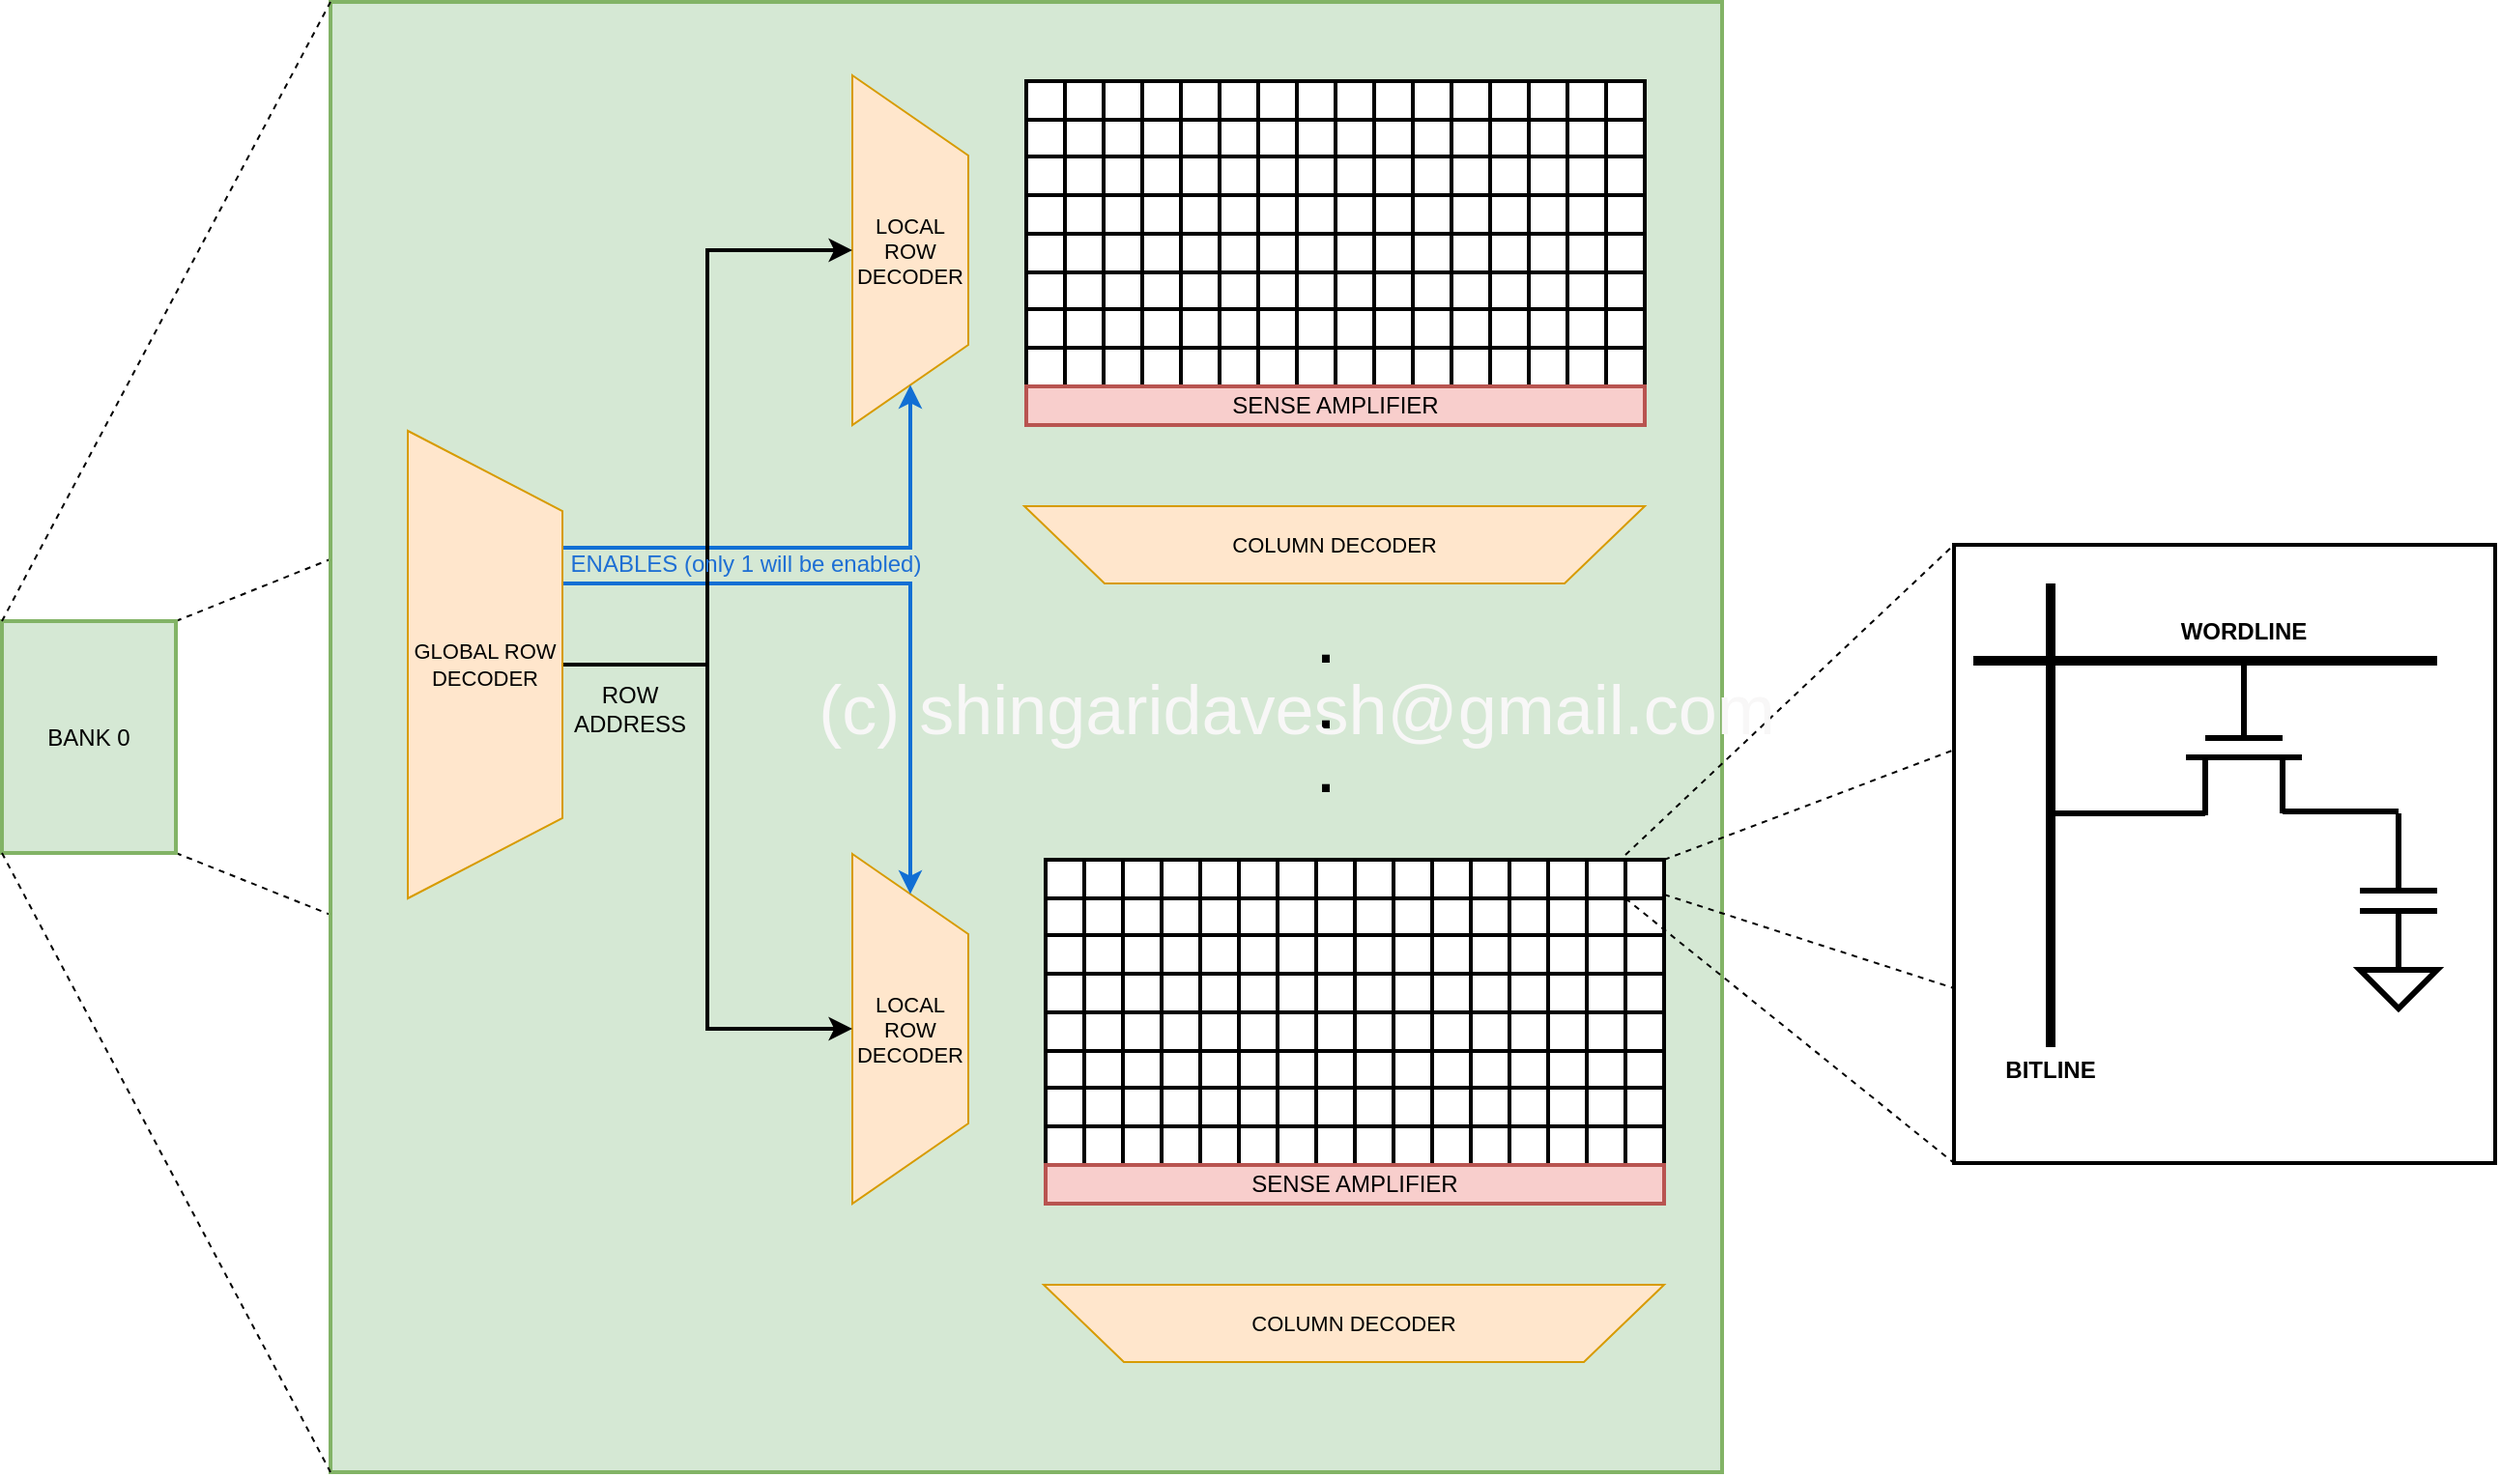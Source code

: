 <mxfile version="24.7.7">
  <diagram name="Page-1" id="RSgsWA-u5n34Z5c_8NsW">
    <mxGraphModel dx="2561" dy="1276" grid="1" gridSize="10" guides="1" tooltips="1" connect="1" arrows="1" fold="1" page="1" pageScale="1" pageWidth="850" pageHeight="1100" math="0" shadow="0">
      <root>
        <mxCell id="0" />
        <mxCell id="1" parent="0" />
        <mxCell id="gft17bMY0GECLjVTUZjr-347" value="" style="endArrow=none;dashed=1;html=1;rounded=0;exitX=1;exitY=0;exitDx=0;exitDy=0;entryX=1;entryY=0;entryDx=0;entryDy=0;" edge="1" parent="1" source="gft17bMY0GECLjVTUZjr-1" target="gft17bMY0GECLjVTUZjr-344">
          <mxGeometry width="50" height="50" relative="1" as="geometry">
            <mxPoint x="-150" y="480" as="sourcePoint" />
            <mxPoint x="10" y="239" as="targetPoint" />
          </mxGeometry>
        </mxCell>
        <mxCell id="gft17bMY0GECLjVTUZjr-349" value="" style="endArrow=none;dashed=1;html=1;rounded=0;exitX=1;exitY=0;exitDx=0;exitDy=0;entryX=0.992;entryY=0.996;entryDx=0;entryDy=0;entryPerimeter=0;" edge="1" parent="1" target="gft17bMY0GECLjVTUZjr-344">
          <mxGeometry width="50" height="50" relative="1" as="geometry">
            <mxPoint x="-160" y="679.5" as="sourcePoint" />
            <mxPoint x="640" y="358.5" as="targetPoint" />
          </mxGeometry>
        </mxCell>
        <mxCell id="gft17bMY0GECLjVTUZjr-344" value="" style="rounded=0;whiteSpace=wrap;html=1;fillColor=#d5e8d4;strokeColor=#82b366;align=center;strokeWidth=2;" vertex="1" parent="1">
          <mxGeometry x="-80" y="239" width="720" height="761" as="geometry" />
        </mxCell>
        <mxCell id="gft17bMY0GECLjVTUZjr-1" value="" style="rounded=0;whiteSpace=wrap;html=1;fillColor=#d5e8d4;strokeColor=#82b366;align=center;strokeWidth=2;" vertex="1" parent="1">
          <mxGeometry x="-250" y="559.5" width="90" height="120" as="geometry" />
        </mxCell>
        <mxCell id="gft17bMY0GECLjVTUZjr-2" value="BANK 0" style="text;html=1;align=center;verticalAlign=middle;whiteSpace=wrap;rounded=0;" vertex="1" parent="1">
          <mxGeometry x="-250" y="609.5" width="90" height="20" as="geometry" />
        </mxCell>
        <mxCell id="gft17bMY0GECLjVTUZjr-4" value="" style="rounded=0;whiteSpace=wrap;html=1;strokeWidth=2;" vertex="1" parent="1">
          <mxGeometry x="280" y="280" width="20" height="20" as="geometry" />
        </mxCell>
        <mxCell id="gft17bMY0GECLjVTUZjr-5" value="" style="rounded=0;whiteSpace=wrap;html=1;strokeWidth=2;" vertex="1" parent="1">
          <mxGeometry x="300" y="280" width="20" height="20" as="geometry" />
        </mxCell>
        <mxCell id="gft17bMY0GECLjVTUZjr-6" value="" style="rounded=0;whiteSpace=wrap;html=1;strokeWidth=2;" vertex="1" parent="1">
          <mxGeometry x="340" y="280" width="20" height="20" as="geometry" />
        </mxCell>
        <mxCell id="gft17bMY0GECLjVTUZjr-7" value="" style="rounded=0;whiteSpace=wrap;html=1;strokeWidth=2;" vertex="1" parent="1">
          <mxGeometry x="320" y="280" width="20" height="20" as="geometry" />
        </mxCell>
        <mxCell id="gft17bMY0GECLjVTUZjr-12" value="" style="rounded=0;whiteSpace=wrap;html=1;strokeWidth=2;" vertex="1" parent="1">
          <mxGeometry x="420" y="280" width="20" height="20" as="geometry" />
        </mxCell>
        <mxCell id="gft17bMY0GECLjVTUZjr-13" value="" style="rounded=0;whiteSpace=wrap;html=1;strokeWidth=2;" vertex="1" parent="1">
          <mxGeometry x="400" y="280" width="20" height="20" as="geometry" />
        </mxCell>
        <mxCell id="gft17bMY0GECLjVTUZjr-14" value="" style="rounded=0;whiteSpace=wrap;html=1;strokeWidth=2;" vertex="1" parent="1">
          <mxGeometry x="360" y="280" width="20" height="20" as="geometry" />
        </mxCell>
        <mxCell id="gft17bMY0GECLjVTUZjr-15" value="" style="rounded=0;whiteSpace=wrap;html=1;strokeWidth=2;" vertex="1" parent="1">
          <mxGeometry x="380" y="280" width="20" height="20" as="geometry" />
        </mxCell>
        <mxCell id="gft17bMY0GECLjVTUZjr-16" value="" style="rounded=0;whiteSpace=wrap;html=1;strokeWidth=2;" vertex="1" parent="1">
          <mxGeometry x="440" y="280" width="20" height="20" as="geometry" />
        </mxCell>
        <mxCell id="gft17bMY0GECLjVTUZjr-17" value="" style="rounded=0;whiteSpace=wrap;html=1;strokeWidth=2;" vertex="1" parent="1">
          <mxGeometry x="460" y="280" width="20" height="20" as="geometry" />
        </mxCell>
        <mxCell id="gft17bMY0GECLjVTUZjr-18" value="" style="rounded=0;whiteSpace=wrap;html=1;strokeWidth=2;" vertex="1" parent="1">
          <mxGeometry x="500" y="280" width="20" height="20" as="geometry" />
        </mxCell>
        <mxCell id="gft17bMY0GECLjVTUZjr-19" value="" style="rounded=0;whiteSpace=wrap;html=1;strokeWidth=2;" vertex="1" parent="1">
          <mxGeometry x="480" y="280" width="20" height="20" as="geometry" />
        </mxCell>
        <mxCell id="gft17bMY0GECLjVTUZjr-20" value="" style="rounded=0;whiteSpace=wrap;html=1;strokeWidth=2;" vertex="1" parent="1">
          <mxGeometry x="580" y="280" width="20" height="20" as="geometry" />
        </mxCell>
        <mxCell id="gft17bMY0GECLjVTUZjr-21" value="" style="rounded=0;whiteSpace=wrap;html=1;strokeWidth=2;" vertex="1" parent="1">
          <mxGeometry x="560" y="280" width="20" height="20" as="geometry" />
        </mxCell>
        <mxCell id="gft17bMY0GECLjVTUZjr-22" value="" style="rounded=0;whiteSpace=wrap;html=1;strokeWidth=2;" vertex="1" parent="1">
          <mxGeometry x="520" y="280" width="20" height="20" as="geometry" />
        </mxCell>
        <mxCell id="gft17bMY0GECLjVTUZjr-23" value="" style="rounded=0;whiteSpace=wrap;html=1;strokeWidth=2;" vertex="1" parent="1">
          <mxGeometry x="540" y="280" width="20" height="20" as="geometry" />
        </mxCell>
        <mxCell id="gft17bMY0GECLjVTUZjr-24" value="" style="rounded=0;whiteSpace=wrap;html=1;strokeWidth=2;" vertex="1" parent="1">
          <mxGeometry x="280" y="300" width="20" height="20" as="geometry" />
        </mxCell>
        <mxCell id="gft17bMY0GECLjVTUZjr-25" value="" style="rounded=0;whiteSpace=wrap;html=1;strokeWidth=2;" vertex="1" parent="1">
          <mxGeometry x="300" y="300" width="20" height="20" as="geometry" />
        </mxCell>
        <mxCell id="gft17bMY0GECLjVTUZjr-26" value="" style="rounded=0;whiteSpace=wrap;html=1;strokeWidth=2;" vertex="1" parent="1">
          <mxGeometry x="340" y="300" width="20" height="20" as="geometry" />
        </mxCell>
        <mxCell id="gft17bMY0GECLjVTUZjr-27" value="" style="rounded=0;whiteSpace=wrap;html=1;strokeWidth=2;" vertex="1" parent="1">
          <mxGeometry x="320" y="300" width="20" height="20" as="geometry" />
        </mxCell>
        <mxCell id="gft17bMY0GECLjVTUZjr-28" value="" style="rounded=0;whiteSpace=wrap;html=1;strokeWidth=2;" vertex="1" parent="1">
          <mxGeometry x="420" y="300" width="20" height="20" as="geometry" />
        </mxCell>
        <mxCell id="gft17bMY0GECLjVTUZjr-29" value="" style="rounded=0;whiteSpace=wrap;html=1;strokeWidth=2;" vertex="1" parent="1">
          <mxGeometry x="400" y="300" width="20" height="20" as="geometry" />
        </mxCell>
        <mxCell id="gft17bMY0GECLjVTUZjr-30" value="" style="rounded=0;whiteSpace=wrap;html=1;strokeWidth=2;" vertex="1" parent="1">
          <mxGeometry x="360" y="300" width="20" height="20" as="geometry" />
        </mxCell>
        <mxCell id="gft17bMY0GECLjVTUZjr-31" value="" style="rounded=0;whiteSpace=wrap;html=1;strokeWidth=2;" vertex="1" parent="1">
          <mxGeometry x="380" y="300" width="20" height="20" as="geometry" />
        </mxCell>
        <mxCell id="gft17bMY0GECLjVTUZjr-32" value="" style="rounded=0;whiteSpace=wrap;html=1;strokeWidth=2;" vertex="1" parent="1">
          <mxGeometry x="440" y="300" width="20" height="20" as="geometry" />
        </mxCell>
        <mxCell id="gft17bMY0GECLjVTUZjr-33" value="" style="rounded=0;whiteSpace=wrap;html=1;strokeWidth=2;" vertex="1" parent="1">
          <mxGeometry x="460" y="300" width="20" height="20" as="geometry" />
        </mxCell>
        <mxCell id="gft17bMY0GECLjVTUZjr-34" value="" style="rounded=0;whiteSpace=wrap;html=1;strokeWidth=2;" vertex="1" parent="1">
          <mxGeometry x="500" y="300" width="20" height="20" as="geometry" />
        </mxCell>
        <mxCell id="gft17bMY0GECLjVTUZjr-35" value="" style="rounded=0;whiteSpace=wrap;html=1;strokeWidth=2;" vertex="1" parent="1">
          <mxGeometry x="480" y="300" width="20" height="20" as="geometry" />
        </mxCell>
        <mxCell id="gft17bMY0GECLjVTUZjr-36" value="" style="rounded=0;whiteSpace=wrap;html=1;strokeWidth=2;" vertex="1" parent="1">
          <mxGeometry x="580" y="300" width="20" height="20" as="geometry" />
        </mxCell>
        <mxCell id="gft17bMY0GECLjVTUZjr-37" value="" style="rounded=0;whiteSpace=wrap;html=1;strokeWidth=2;" vertex="1" parent="1">
          <mxGeometry x="560" y="300" width="20" height="20" as="geometry" />
        </mxCell>
        <mxCell id="gft17bMY0GECLjVTUZjr-38" value="" style="rounded=0;whiteSpace=wrap;html=1;strokeWidth=2;" vertex="1" parent="1">
          <mxGeometry x="520" y="300" width="20" height="20" as="geometry" />
        </mxCell>
        <mxCell id="gft17bMY0GECLjVTUZjr-39" value="" style="rounded=0;whiteSpace=wrap;html=1;strokeWidth=2;" vertex="1" parent="1">
          <mxGeometry x="540" y="300" width="20" height="20" as="geometry" />
        </mxCell>
        <mxCell id="gft17bMY0GECLjVTUZjr-104" value="" style="rounded=0;whiteSpace=wrap;html=1;strokeWidth=2;" vertex="1" parent="1">
          <mxGeometry x="280" y="319" width="20" height="20" as="geometry" />
        </mxCell>
        <mxCell id="gft17bMY0GECLjVTUZjr-105" value="" style="rounded=0;whiteSpace=wrap;html=1;strokeWidth=2;" vertex="1" parent="1">
          <mxGeometry x="300" y="319" width="20" height="20" as="geometry" />
        </mxCell>
        <mxCell id="gft17bMY0GECLjVTUZjr-106" value="" style="rounded=0;whiteSpace=wrap;html=1;strokeWidth=2;" vertex="1" parent="1">
          <mxGeometry x="340" y="319" width="20" height="20" as="geometry" />
        </mxCell>
        <mxCell id="gft17bMY0GECLjVTUZjr-107" value="" style="rounded=0;whiteSpace=wrap;html=1;strokeWidth=2;" vertex="1" parent="1">
          <mxGeometry x="320" y="319" width="20" height="20" as="geometry" />
        </mxCell>
        <mxCell id="gft17bMY0GECLjVTUZjr-108" value="" style="rounded=0;whiteSpace=wrap;html=1;strokeWidth=2;" vertex="1" parent="1">
          <mxGeometry x="420" y="319" width="20" height="20" as="geometry" />
        </mxCell>
        <mxCell id="gft17bMY0GECLjVTUZjr-109" value="" style="rounded=0;whiteSpace=wrap;html=1;strokeWidth=2;" vertex="1" parent="1">
          <mxGeometry x="400" y="319" width="20" height="20" as="geometry" />
        </mxCell>
        <mxCell id="gft17bMY0GECLjVTUZjr-110" value="" style="rounded=0;whiteSpace=wrap;html=1;strokeWidth=2;" vertex="1" parent="1">
          <mxGeometry x="360" y="319" width="20" height="20" as="geometry" />
        </mxCell>
        <mxCell id="gft17bMY0GECLjVTUZjr-111" value="" style="rounded=0;whiteSpace=wrap;html=1;strokeWidth=2;" vertex="1" parent="1">
          <mxGeometry x="380" y="319" width="20" height="20" as="geometry" />
        </mxCell>
        <mxCell id="gft17bMY0GECLjVTUZjr-112" value="" style="rounded=0;whiteSpace=wrap;html=1;strokeWidth=2;" vertex="1" parent="1">
          <mxGeometry x="440" y="319" width="20" height="20" as="geometry" />
        </mxCell>
        <mxCell id="gft17bMY0GECLjVTUZjr-113" value="" style="rounded=0;whiteSpace=wrap;html=1;strokeWidth=2;" vertex="1" parent="1">
          <mxGeometry x="460" y="319" width="20" height="20" as="geometry" />
        </mxCell>
        <mxCell id="gft17bMY0GECLjVTUZjr-114" value="" style="rounded=0;whiteSpace=wrap;html=1;strokeWidth=2;" vertex="1" parent="1">
          <mxGeometry x="500" y="319" width="20" height="20" as="geometry" />
        </mxCell>
        <mxCell id="gft17bMY0GECLjVTUZjr-115" value="" style="rounded=0;whiteSpace=wrap;html=1;strokeWidth=2;" vertex="1" parent="1">
          <mxGeometry x="480" y="319" width="20" height="20" as="geometry" />
        </mxCell>
        <mxCell id="gft17bMY0GECLjVTUZjr-116" value="" style="rounded=0;whiteSpace=wrap;html=1;strokeWidth=2;" vertex="1" parent="1">
          <mxGeometry x="580" y="319" width="20" height="20" as="geometry" />
        </mxCell>
        <mxCell id="gft17bMY0GECLjVTUZjr-117" value="" style="rounded=0;whiteSpace=wrap;html=1;strokeWidth=2;" vertex="1" parent="1">
          <mxGeometry x="560" y="319" width="20" height="20" as="geometry" />
        </mxCell>
        <mxCell id="gft17bMY0GECLjVTUZjr-118" value="" style="rounded=0;whiteSpace=wrap;html=1;strokeWidth=2;" vertex="1" parent="1">
          <mxGeometry x="520" y="319" width="20" height="20" as="geometry" />
        </mxCell>
        <mxCell id="gft17bMY0GECLjVTUZjr-119" value="" style="rounded=0;whiteSpace=wrap;html=1;strokeWidth=2;" vertex="1" parent="1">
          <mxGeometry x="540" y="319" width="20" height="20" as="geometry" />
        </mxCell>
        <mxCell id="gft17bMY0GECLjVTUZjr-120" value="" style="rounded=0;whiteSpace=wrap;html=1;strokeWidth=2;" vertex="1" parent="1">
          <mxGeometry x="280" y="339" width="20" height="20" as="geometry" />
        </mxCell>
        <mxCell id="gft17bMY0GECLjVTUZjr-121" value="" style="rounded=0;whiteSpace=wrap;html=1;strokeWidth=2;" vertex="1" parent="1">
          <mxGeometry x="300" y="339" width="20" height="20" as="geometry" />
        </mxCell>
        <mxCell id="gft17bMY0GECLjVTUZjr-122" value="" style="rounded=0;whiteSpace=wrap;html=1;strokeWidth=2;" vertex="1" parent="1">
          <mxGeometry x="340" y="339" width="20" height="20" as="geometry" />
        </mxCell>
        <mxCell id="gft17bMY0GECLjVTUZjr-123" value="" style="rounded=0;whiteSpace=wrap;html=1;strokeWidth=2;" vertex="1" parent="1">
          <mxGeometry x="320" y="339" width="20" height="20" as="geometry" />
        </mxCell>
        <mxCell id="gft17bMY0GECLjVTUZjr-124" value="" style="rounded=0;whiteSpace=wrap;html=1;strokeWidth=2;" vertex="1" parent="1">
          <mxGeometry x="420" y="339" width="20" height="20" as="geometry" />
        </mxCell>
        <mxCell id="gft17bMY0GECLjVTUZjr-125" value="" style="rounded=0;whiteSpace=wrap;html=1;strokeWidth=2;" vertex="1" parent="1">
          <mxGeometry x="400" y="339" width="20" height="20" as="geometry" />
        </mxCell>
        <mxCell id="gft17bMY0GECLjVTUZjr-126" value="" style="rounded=0;whiteSpace=wrap;html=1;strokeWidth=2;" vertex="1" parent="1">
          <mxGeometry x="360" y="339" width="20" height="20" as="geometry" />
        </mxCell>
        <mxCell id="gft17bMY0GECLjVTUZjr-127" value="" style="rounded=0;whiteSpace=wrap;html=1;strokeWidth=2;" vertex="1" parent="1">
          <mxGeometry x="380" y="339" width="20" height="20" as="geometry" />
        </mxCell>
        <mxCell id="gft17bMY0GECLjVTUZjr-128" value="" style="rounded=0;whiteSpace=wrap;html=1;strokeWidth=2;" vertex="1" parent="1">
          <mxGeometry x="440" y="339" width="20" height="20" as="geometry" />
        </mxCell>
        <mxCell id="gft17bMY0GECLjVTUZjr-129" value="" style="rounded=0;whiteSpace=wrap;html=1;strokeWidth=2;" vertex="1" parent="1">
          <mxGeometry x="460" y="339" width="20" height="20" as="geometry" />
        </mxCell>
        <mxCell id="gft17bMY0GECLjVTUZjr-130" value="" style="rounded=0;whiteSpace=wrap;html=1;strokeWidth=2;" vertex="1" parent="1">
          <mxGeometry x="500" y="339" width="20" height="20" as="geometry" />
        </mxCell>
        <mxCell id="gft17bMY0GECLjVTUZjr-131" value="" style="rounded=0;whiteSpace=wrap;html=1;strokeWidth=2;" vertex="1" parent="1">
          <mxGeometry x="480" y="339" width="20" height="20" as="geometry" />
        </mxCell>
        <mxCell id="gft17bMY0GECLjVTUZjr-132" value="" style="rounded=0;whiteSpace=wrap;html=1;strokeWidth=2;" vertex="1" parent="1">
          <mxGeometry x="580" y="339" width="20" height="20" as="geometry" />
        </mxCell>
        <mxCell id="gft17bMY0GECLjVTUZjr-133" value="" style="rounded=0;whiteSpace=wrap;html=1;strokeWidth=2;" vertex="1" parent="1">
          <mxGeometry x="560" y="339" width="20" height="20" as="geometry" />
        </mxCell>
        <mxCell id="gft17bMY0GECLjVTUZjr-134" value="" style="rounded=0;whiteSpace=wrap;html=1;strokeWidth=2;" vertex="1" parent="1">
          <mxGeometry x="520" y="339" width="20" height="20" as="geometry" />
        </mxCell>
        <mxCell id="gft17bMY0GECLjVTUZjr-135" value="" style="rounded=0;whiteSpace=wrap;html=1;strokeWidth=2;" vertex="1" parent="1">
          <mxGeometry x="540" y="339" width="20" height="20" as="geometry" />
        </mxCell>
        <mxCell id="gft17bMY0GECLjVTUZjr-136" value="" style="rounded=0;whiteSpace=wrap;html=1;strokeWidth=2;" vertex="1" parent="1">
          <mxGeometry x="280" y="359" width="20" height="20" as="geometry" />
        </mxCell>
        <mxCell id="gft17bMY0GECLjVTUZjr-137" value="" style="rounded=0;whiteSpace=wrap;html=1;strokeWidth=2;" vertex="1" parent="1">
          <mxGeometry x="300" y="359" width="20" height="20" as="geometry" />
        </mxCell>
        <mxCell id="gft17bMY0GECLjVTUZjr-138" value="" style="rounded=0;whiteSpace=wrap;html=1;strokeWidth=2;" vertex="1" parent="1">
          <mxGeometry x="340" y="359" width="20" height="20" as="geometry" />
        </mxCell>
        <mxCell id="gft17bMY0GECLjVTUZjr-139" value="" style="rounded=0;whiteSpace=wrap;html=1;strokeWidth=2;" vertex="1" parent="1">
          <mxGeometry x="320" y="359" width="20" height="20" as="geometry" />
        </mxCell>
        <mxCell id="gft17bMY0GECLjVTUZjr-140" value="" style="rounded=0;whiteSpace=wrap;html=1;strokeWidth=2;" vertex="1" parent="1">
          <mxGeometry x="420" y="359" width="20" height="20" as="geometry" />
        </mxCell>
        <mxCell id="gft17bMY0GECLjVTUZjr-141" value="" style="rounded=0;whiteSpace=wrap;html=1;strokeWidth=2;" vertex="1" parent="1">
          <mxGeometry x="400" y="359" width="20" height="20" as="geometry" />
        </mxCell>
        <mxCell id="gft17bMY0GECLjVTUZjr-142" value="" style="rounded=0;whiteSpace=wrap;html=1;strokeWidth=2;" vertex="1" parent="1">
          <mxGeometry x="360" y="359" width="20" height="20" as="geometry" />
        </mxCell>
        <mxCell id="gft17bMY0GECLjVTUZjr-143" value="" style="rounded=0;whiteSpace=wrap;html=1;strokeWidth=2;" vertex="1" parent="1">
          <mxGeometry x="380" y="359" width="20" height="20" as="geometry" />
        </mxCell>
        <mxCell id="gft17bMY0GECLjVTUZjr-144" value="" style="rounded=0;whiteSpace=wrap;html=1;strokeWidth=2;" vertex="1" parent="1">
          <mxGeometry x="440" y="359" width="20" height="20" as="geometry" />
        </mxCell>
        <mxCell id="gft17bMY0GECLjVTUZjr-145" value="" style="rounded=0;whiteSpace=wrap;html=1;strokeWidth=2;" vertex="1" parent="1">
          <mxGeometry x="460" y="359" width="20" height="20" as="geometry" />
        </mxCell>
        <mxCell id="gft17bMY0GECLjVTUZjr-146" value="" style="rounded=0;whiteSpace=wrap;html=1;strokeWidth=2;" vertex="1" parent="1">
          <mxGeometry x="500" y="359" width="20" height="20" as="geometry" />
        </mxCell>
        <mxCell id="gft17bMY0GECLjVTUZjr-147" value="" style="rounded=0;whiteSpace=wrap;html=1;strokeWidth=2;" vertex="1" parent="1">
          <mxGeometry x="480" y="359" width="20" height="20" as="geometry" />
        </mxCell>
        <mxCell id="gft17bMY0GECLjVTUZjr-148" value="" style="rounded=0;whiteSpace=wrap;html=1;strokeWidth=2;" vertex="1" parent="1">
          <mxGeometry x="580" y="359" width="20" height="20" as="geometry" />
        </mxCell>
        <mxCell id="gft17bMY0GECLjVTUZjr-149" value="" style="rounded=0;whiteSpace=wrap;html=1;strokeWidth=2;" vertex="1" parent="1">
          <mxGeometry x="560" y="359" width="20" height="20" as="geometry" />
        </mxCell>
        <mxCell id="gft17bMY0GECLjVTUZjr-150" value="" style="rounded=0;whiteSpace=wrap;html=1;strokeWidth=2;" vertex="1" parent="1">
          <mxGeometry x="520" y="359" width="20" height="20" as="geometry" />
        </mxCell>
        <mxCell id="gft17bMY0GECLjVTUZjr-151" value="" style="rounded=0;whiteSpace=wrap;html=1;strokeWidth=2;" vertex="1" parent="1">
          <mxGeometry x="540" y="359" width="20" height="20" as="geometry" />
        </mxCell>
        <mxCell id="gft17bMY0GECLjVTUZjr-152" value="" style="rounded=0;whiteSpace=wrap;html=1;strokeWidth=2;" vertex="1" parent="1">
          <mxGeometry x="280" y="379" width="20" height="20" as="geometry" />
        </mxCell>
        <mxCell id="gft17bMY0GECLjVTUZjr-153" value="" style="rounded=0;whiteSpace=wrap;html=1;strokeWidth=2;" vertex="1" parent="1">
          <mxGeometry x="300" y="379" width="20" height="20" as="geometry" />
        </mxCell>
        <mxCell id="gft17bMY0GECLjVTUZjr-154" value="" style="rounded=0;whiteSpace=wrap;html=1;strokeWidth=2;" vertex="1" parent="1">
          <mxGeometry x="340" y="379" width="20" height="20" as="geometry" />
        </mxCell>
        <mxCell id="gft17bMY0GECLjVTUZjr-155" value="" style="rounded=0;whiteSpace=wrap;html=1;strokeWidth=2;" vertex="1" parent="1">
          <mxGeometry x="320" y="379" width="20" height="20" as="geometry" />
        </mxCell>
        <mxCell id="gft17bMY0GECLjVTUZjr-156" value="" style="rounded=0;whiteSpace=wrap;html=1;strokeWidth=2;" vertex="1" parent="1">
          <mxGeometry x="420" y="379" width="20" height="20" as="geometry" />
        </mxCell>
        <mxCell id="gft17bMY0GECLjVTUZjr-157" value="" style="rounded=0;whiteSpace=wrap;html=1;strokeWidth=2;" vertex="1" parent="1">
          <mxGeometry x="400" y="379" width="20" height="20" as="geometry" />
        </mxCell>
        <mxCell id="gft17bMY0GECLjVTUZjr-158" value="" style="rounded=0;whiteSpace=wrap;html=1;strokeWidth=2;" vertex="1" parent="1">
          <mxGeometry x="360" y="379" width="20" height="20" as="geometry" />
        </mxCell>
        <mxCell id="gft17bMY0GECLjVTUZjr-159" value="" style="rounded=0;whiteSpace=wrap;html=1;strokeWidth=2;" vertex="1" parent="1">
          <mxGeometry x="380" y="379" width="20" height="20" as="geometry" />
        </mxCell>
        <mxCell id="gft17bMY0GECLjVTUZjr-160" value="" style="rounded=0;whiteSpace=wrap;html=1;strokeWidth=2;" vertex="1" parent="1">
          <mxGeometry x="440" y="379" width="20" height="20" as="geometry" />
        </mxCell>
        <mxCell id="gft17bMY0GECLjVTUZjr-161" value="" style="rounded=0;whiteSpace=wrap;html=1;strokeWidth=2;" vertex="1" parent="1">
          <mxGeometry x="460" y="379" width="20" height="20" as="geometry" />
        </mxCell>
        <mxCell id="gft17bMY0GECLjVTUZjr-162" value="" style="rounded=0;whiteSpace=wrap;html=1;strokeWidth=2;" vertex="1" parent="1">
          <mxGeometry x="500" y="379" width="20" height="20" as="geometry" />
        </mxCell>
        <mxCell id="gft17bMY0GECLjVTUZjr-163" value="" style="rounded=0;whiteSpace=wrap;html=1;strokeWidth=2;" vertex="1" parent="1">
          <mxGeometry x="480" y="379" width="20" height="20" as="geometry" />
        </mxCell>
        <mxCell id="gft17bMY0GECLjVTUZjr-164" value="" style="rounded=0;whiteSpace=wrap;html=1;strokeWidth=2;" vertex="1" parent="1">
          <mxGeometry x="580" y="379" width="20" height="20" as="geometry" />
        </mxCell>
        <mxCell id="gft17bMY0GECLjVTUZjr-165" value="" style="rounded=0;whiteSpace=wrap;html=1;strokeWidth=2;" vertex="1" parent="1">
          <mxGeometry x="560" y="379" width="20" height="20" as="geometry" />
        </mxCell>
        <mxCell id="gft17bMY0GECLjVTUZjr-166" value="" style="rounded=0;whiteSpace=wrap;html=1;strokeWidth=2;" vertex="1" parent="1">
          <mxGeometry x="520" y="379" width="20" height="20" as="geometry" />
        </mxCell>
        <mxCell id="gft17bMY0GECLjVTUZjr-167" value="" style="rounded=0;whiteSpace=wrap;html=1;strokeWidth=2;" vertex="1" parent="1">
          <mxGeometry x="540" y="379" width="20" height="20" as="geometry" />
        </mxCell>
        <mxCell id="gft17bMY0GECLjVTUZjr-168" value="" style="rounded=0;whiteSpace=wrap;html=1;strokeWidth=2;" vertex="1" parent="1">
          <mxGeometry x="280" y="398" width="20" height="20" as="geometry" />
        </mxCell>
        <mxCell id="gft17bMY0GECLjVTUZjr-169" value="" style="rounded=0;whiteSpace=wrap;html=1;strokeWidth=2;" vertex="1" parent="1">
          <mxGeometry x="300" y="398" width="20" height="20" as="geometry" />
        </mxCell>
        <mxCell id="gft17bMY0GECLjVTUZjr-170" value="" style="rounded=0;whiteSpace=wrap;html=1;strokeWidth=2;" vertex="1" parent="1">
          <mxGeometry x="340" y="398" width="20" height="20" as="geometry" />
        </mxCell>
        <mxCell id="gft17bMY0GECLjVTUZjr-171" value="" style="rounded=0;whiteSpace=wrap;html=1;strokeWidth=2;" vertex="1" parent="1">
          <mxGeometry x="320" y="398" width="20" height="20" as="geometry" />
        </mxCell>
        <mxCell id="gft17bMY0GECLjVTUZjr-172" value="" style="rounded=0;whiteSpace=wrap;html=1;strokeWidth=2;" vertex="1" parent="1">
          <mxGeometry x="420" y="398" width="20" height="20" as="geometry" />
        </mxCell>
        <mxCell id="gft17bMY0GECLjVTUZjr-173" value="" style="rounded=0;whiteSpace=wrap;html=1;strokeWidth=2;" vertex="1" parent="1">
          <mxGeometry x="400" y="398" width="20" height="20" as="geometry" />
        </mxCell>
        <mxCell id="gft17bMY0GECLjVTUZjr-174" value="" style="rounded=0;whiteSpace=wrap;html=1;strokeWidth=2;" vertex="1" parent="1">
          <mxGeometry x="360" y="398" width="20" height="20" as="geometry" />
        </mxCell>
        <mxCell id="gft17bMY0GECLjVTUZjr-175" value="" style="rounded=0;whiteSpace=wrap;html=1;strokeWidth=2;" vertex="1" parent="1">
          <mxGeometry x="380" y="398" width="20" height="20" as="geometry" />
        </mxCell>
        <mxCell id="gft17bMY0GECLjVTUZjr-176" value="" style="rounded=0;whiteSpace=wrap;html=1;strokeWidth=2;" vertex="1" parent="1">
          <mxGeometry x="440" y="398" width="20" height="20" as="geometry" />
        </mxCell>
        <mxCell id="gft17bMY0GECLjVTUZjr-177" value="" style="rounded=0;whiteSpace=wrap;html=1;strokeWidth=2;" vertex="1" parent="1">
          <mxGeometry x="460" y="398" width="20" height="20" as="geometry" />
        </mxCell>
        <mxCell id="gft17bMY0GECLjVTUZjr-178" value="" style="rounded=0;whiteSpace=wrap;html=1;strokeWidth=2;" vertex="1" parent="1">
          <mxGeometry x="500" y="398" width="20" height="20" as="geometry" />
        </mxCell>
        <mxCell id="gft17bMY0GECLjVTUZjr-179" value="" style="rounded=0;whiteSpace=wrap;html=1;strokeWidth=2;" vertex="1" parent="1">
          <mxGeometry x="480" y="398" width="20" height="20" as="geometry" />
        </mxCell>
        <mxCell id="gft17bMY0GECLjVTUZjr-180" value="" style="rounded=0;whiteSpace=wrap;html=1;strokeWidth=2;" vertex="1" parent="1">
          <mxGeometry x="580" y="398" width="20" height="20" as="geometry" />
        </mxCell>
        <mxCell id="gft17bMY0GECLjVTUZjr-181" value="" style="rounded=0;whiteSpace=wrap;html=1;strokeWidth=2;" vertex="1" parent="1">
          <mxGeometry x="560" y="398" width="20" height="20" as="geometry" />
        </mxCell>
        <mxCell id="gft17bMY0GECLjVTUZjr-182" value="" style="rounded=0;whiteSpace=wrap;html=1;strokeWidth=2;" vertex="1" parent="1">
          <mxGeometry x="520" y="398" width="20" height="20" as="geometry" />
        </mxCell>
        <mxCell id="gft17bMY0GECLjVTUZjr-183" value="" style="rounded=0;whiteSpace=wrap;html=1;strokeWidth=2;" vertex="1" parent="1">
          <mxGeometry x="540" y="398" width="20" height="20" as="geometry" />
        </mxCell>
        <mxCell id="gft17bMY0GECLjVTUZjr-184" value="" style="rounded=0;whiteSpace=wrap;html=1;strokeWidth=2;" vertex="1" parent="1">
          <mxGeometry x="280" y="418" width="20" height="20" as="geometry" />
        </mxCell>
        <mxCell id="gft17bMY0GECLjVTUZjr-185" value="" style="rounded=0;whiteSpace=wrap;html=1;strokeWidth=2;" vertex="1" parent="1">
          <mxGeometry x="300" y="418" width="20" height="20" as="geometry" />
        </mxCell>
        <mxCell id="gft17bMY0GECLjVTUZjr-186" value="" style="rounded=0;whiteSpace=wrap;html=1;strokeWidth=2;" vertex="1" parent="1">
          <mxGeometry x="340" y="418" width="20" height="20" as="geometry" />
        </mxCell>
        <mxCell id="gft17bMY0GECLjVTUZjr-187" value="" style="rounded=0;whiteSpace=wrap;html=1;strokeWidth=2;" vertex="1" parent="1">
          <mxGeometry x="320" y="418" width="20" height="20" as="geometry" />
        </mxCell>
        <mxCell id="gft17bMY0GECLjVTUZjr-188" value="" style="rounded=0;whiteSpace=wrap;html=1;strokeWidth=2;" vertex="1" parent="1">
          <mxGeometry x="420" y="418" width="20" height="20" as="geometry" />
        </mxCell>
        <mxCell id="gft17bMY0GECLjVTUZjr-189" value="" style="rounded=0;whiteSpace=wrap;html=1;strokeWidth=2;" vertex="1" parent="1">
          <mxGeometry x="400" y="418" width="20" height="20" as="geometry" />
        </mxCell>
        <mxCell id="gft17bMY0GECLjVTUZjr-190" value="" style="rounded=0;whiteSpace=wrap;html=1;strokeWidth=2;" vertex="1" parent="1">
          <mxGeometry x="360" y="418" width="20" height="20" as="geometry" />
        </mxCell>
        <mxCell id="gft17bMY0GECLjVTUZjr-191" value="" style="rounded=0;whiteSpace=wrap;html=1;strokeWidth=2;" vertex="1" parent="1">
          <mxGeometry x="380" y="418" width="20" height="20" as="geometry" />
        </mxCell>
        <mxCell id="gft17bMY0GECLjVTUZjr-192" value="" style="rounded=0;whiteSpace=wrap;html=1;strokeWidth=2;" vertex="1" parent="1">
          <mxGeometry x="440" y="418" width="20" height="20" as="geometry" />
        </mxCell>
        <mxCell id="gft17bMY0GECLjVTUZjr-193" value="" style="rounded=0;whiteSpace=wrap;html=1;strokeWidth=2;" vertex="1" parent="1">
          <mxGeometry x="460" y="418" width="20" height="20" as="geometry" />
        </mxCell>
        <mxCell id="gft17bMY0GECLjVTUZjr-194" value="" style="rounded=0;whiteSpace=wrap;html=1;strokeWidth=2;" vertex="1" parent="1">
          <mxGeometry x="500" y="418" width="20" height="20" as="geometry" />
        </mxCell>
        <mxCell id="gft17bMY0GECLjVTUZjr-195" value="" style="rounded=0;whiteSpace=wrap;html=1;strokeWidth=2;" vertex="1" parent="1">
          <mxGeometry x="480" y="418" width="20" height="20" as="geometry" />
        </mxCell>
        <mxCell id="gft17bMY0GECLjVTUZjr-196" value="" style="rounded=0;whiteSpace=wrap;html=1;strokeWidth=2;" vertex="1" parent="1">
          <mxGeometry x="580" y="418" width="20" height="20" as="geometry" />
        </mxCell>
        <mxCell id="gft17bMY0GECLjVTUZjr-197" value="" style="rounded=0;whiteSpace=wrap;html=1;strokeWidth=2;" vertex="1" parent="1">
          <mxGeometry x="560" y="418" width="20" height="20" as="geometry" />
        </mxCell>
        <mxCell id="gft17bMY0GECLjVTUZjr-198" value="" style="rounded=0;whiteSpace=wrap;html=1;strokeWidth=2;" vertex="1" parent="1">
          <mxGeometry x="520" y="418" width="20" height="20" as="geometry" />
        </mxCell>
        <mxCell id="gft17bMY0GECLjVTUZjr-199" value="" style="rounded=0;whiteSpace=wrap;html=1;strokeWidth=2;" vertex="1" parent="1">
          <mxGeometry x="540" y="418" width="20" height="20" as="geometry" />
        </mxCell>
        <mxCell id="gft17bMY0GECLjVTUZjr-200" value="SENSE AMPLIFIER" style="rounded=0;whiteSpace=wrap;html=1;strokeWidth=2;fillColor=#f8cecc;strokeColor=#b85450;" vertex="1" parent="1">
          <mxGeometry x="280" y="438" width="320" height="20" as="geometry" />
        </mxCell>
        <mxCell id="gft17bMY0GECLjVTUZjr-201" value="LOCAL ROW DECODER" style="shape=trapezoid;perimeter=trapezoidPerimeter;whiteSpace=wrap;html=1;fixedSize=1;size=41.5;direction=south;fillColor=#ffe6cc;strokeColor=#d79b00;fontSize=11;" vertex="1" parent="1">
          <mxGeometry x="190" y="277" width="60" height="181" as="geometry" />
        </mxCell>
        <mxCell id="gft17bMY0GECLjVTUZjr-202" value="COLUMN DECODER" style="shape=trapezoid;perimeter=trapezoidPerimeter;whiteSpace=wrap;html=1;fixedSize=1;size=41.5;direction=west;fillColor=#ffe6cc;strokeColor=#d79b00;fontSize=11;" vertex="1" parent="1">
          <mxGeometry x="279" y="500" width="321" height="40" as="geometry" />
        </mxCell>
        <mxCell id="gft17bMY0GECLjVTUZjr-203" value="" style="rounded=0;whiteSpace=wrap;html=1;strokeWidth=2;" vertex="1" parent="1">
          <mxGeometry x="290" y="683" width="20" height="20" as="geometry" />
        </mxCell>
        <mxCell id="gft17bMY0GECLjVTUZjr-204" value="" style="rounded=0;whiteSpace=wrap;html=1;strokeWidth=2;" vertex="1" parent="1">
          <mxGeometry x="310" y="683" width="20" height="20" as="geometry" />
        </mxCell>
        <mxCell id="gft17bMY0GECLjVTUZjr-205" value="" style="rounded=0;whiteSpace=wrap;html=1;strokeWidth=2;" vertex="1" parent="1">
          <mxGeometry x="350" y="683" width="20" height="20" as="geometry" />
        </mxCell>
        <mxCell id="gft17bMY0GECLjVTUZjr-206" value="" style="rounded=0;whiteSpace=wrap;html=1;strokeWidth=2;" vertex="1" parent="1">
          <mxGeometry x="330" y="683" width="20" height="20" as="geometry" />
        </mxCell>
        <mxCell id="gft17bMY0GECLjVTUZjr-207" value="" style="rounded=0;whiteSpace=wrap;html=1;strokeWidth=2;" vertex="1" parent="1">
          <mxGeometry x="430" y="683" width="20" height="20" as="geometry" />
        </mxCell>
        <mxCell id="gft17bMY0GECLjVTUZjr-208" value="" style="rounded=0;whiteSpace=wrap;html=1;strokeWidth=2;" vertex="1" parent="1">
          <mxGeometry x="410" y="683" width="20" height="20" as="geometry" />
        </mxCell>
        <mxCell id="gft17bMY0GECLjVTUZjr-209" value="" style="rounded=0;whiteSpace=wrap;html=1;strokeWidth=2;" vertex="1" parent="1">
          <mxGeometry x="370" y="683" width="20" height="20" as="geometry" />
        </mxCell>
        <mxCell id="gft17bMY0GECLjVTUZjr-210" value="" style="rounded=0;whiteSpace=wrap;html=1;strokeWidth=2;" vertex="1" parent="1">
          <mxGeometry x="390" y="683" width="20" height="20" as="geometry" />
        </mxCell>
        <mxCell id="gft17bMY0GECLjVTUZjr-211" value="" style="rounded=0;whiteSpace=wrap;html=1;strokeWidth=2;" vertex="1" parent="1">
          <mxGeometry x="450" y="683" width="20" height="20" as="geometry" />
        </mxCell>
        <mxCell id="gft17bMY0GECLjVTUZjr-212" value="" style="rounded=0;whiteSpace=wrap;html=1;strokeWidth=2;" vertex="1" parent="1">
          <mxGeometry x="470" y="683" width="20" height="20" as="geometry" />
        </mxCell>
        <mxCell id="gft17bMY0GECLjVTUZjr-213" value="" style="rounded=0;whiteSpace=wrap;html=1;strokeWidth=2;" vertex="1" parent="1">
          <mxGeometry x="510" y="683" width="20" height="20" as="geometry" />
        </mxCell>
        <mxCell id="gft17bMY0GECLjVTUZjr-214" value="" style="rounded=0;whiteSpace=wrap;html=1;strokeWidth=2;" vertex="1" parent="1">
          <mxGeometry x="490" y="683" width="20" height="20" as="geometry" />
        </mxCell>
        <mxCell id="gft17bMY0GECLjVTUZjr-215" value="" style="rounded=0;whiteSpace=wrap;html=1;strokeWidth=2;" vertex="1" parent="1">
          <mxGeometry x="590" y="683" width="20" height="20" as="geometry" />
        </mxCell>
        <mxCell id="gft17bMY0GECLjVTUZjr-216" value="" style="rounded=0;whiteSpace=wrap;html=1;strokeWidth=2;" vertex="1" parent="1">
          <mxGeometry x="570" y="683" width="20" height="20" as="geometry" />
        </mxCell>
        <mxCell id="gft17bMY0GECLjVTUZjr-217" value="" style="rounded=0;whiteSpace=wrap;html=1;strokeWidth=2;" vertex="1" parent="1">
          <mxGeometry x="530" y="683" width="20" height="20" as="geometry" />
        </mxCell>
        <mxCell id="gft17bMY0GECLjVTUZjr-218" value="" style="rounded=0;whiteSpace=wrap;html=1;strokeWidth=2;" vertex="1" parent="1">
          <mxGeometry x="550" y="683" width="20" height="20" as="geometry" />
        </mxCell>
        <mxCell id="gft17bMY0GECLjVTUZjr-219" value="" style="rounded=0;whiteSpace=wrap;html=1;strokeWidth=2;" vertex="1" parent="1">
          <mxGeometry x="290" y="703" width="20" height="20" as="geometry" />
        </mxCell>
        <mxCell id="gft17bMY0GECLjVTUZjr-220" value="" style="rounded=0;whiteSpace=wrap;html=1;strokeWidth=2;" vertex="1" parent="1">
          <mxGeometry x="310" y="703" width="20" height="20" as="geometry" />
        </mxCell>
        <mxCell id="gft17bMY0GECLjVTUZjr-221" value="" style="rounded=0;whiteSpace=wrap;html=1;strokeWidth=2;" vertex="1" parent="1">
          <mxGeometry x="350" y="703" width="20" height="20" as="geometry" />
        </mxCell>
        <mxCell id="gft17bMY0GECLjVTUZjr-222" value="" style="rounded=0;whiteSpace=wrap;html=1;strokeWidth=2;" vertex="1" parent="1">
          <mxGeometry x="330" y="703" width="20" height="20" as="geometry" />
        </mxCell>
        <mxCell id="gft17bMY0GECLjVTUZjr-223" value="" style="rounded=0;whiteSpace=wrap;html=1;strokeWidth=2;" vertex="1" parent="1">
          <mxGeometry x="430" y="703" width="20" height="20" as="geometry" />
        </mxCell>
        <mxCell id="gft17bMY0GECLjVTUZjr-224" value="" style="rounded=0;whiteSpace=wrap;html=1;strokeWidth=2;" vertex="1" parent="1">
          <mxGeometry x="410" y="703" width="20" height="20" as="geometry" />
        </mxCell>
        <mxCell id="gft17bMY0GECLjVTUZjr-225" value="" style="rounded=0;whiteSpace=wrap;html=1;strokeWidth=2;" vertex="1" parent="1">
          <mxGeometry x="370" y="703" width="20" height="20" as="geometry" />
        </mxCell>
        <mxCell id="gft17bMY0GECLjVTUZjr-226" value="" style="rounded=0;whiteSpace=wrap;html=1;strokeWidth=2;" vertex="1" parent="1">
          <mxGeometry x="390" y="703" width="20" height="20" as="geometry" />
        </mxCell>
        <mxCell id="gft17bMY0GECLjVTUZjr-227" value="" style="rounded=0;whiteSpace=wrap;html=1;strokeWidth=2;" vertex="1" parent="1">
          <mxGeometry x="450" y="703" width="20" height="20" as="geometry" />
        </mxCell>
        <mxCell id="gft17bMY0GECLjVTUZjr-228" value="" style="rounded=0;whiteSpace=wrap;html=1;strokeWidth=2;" vertex="1" parent="1">
          <mxGeometry x="470" y="703" width="20" height="20" as="geometry" />
        </mxCell>
        <mxCell id="gft17bMY0GECLjVTUZjr-229" value="" style="rounded=0;whiteSpace=wrap;html=1;strokeWidth=2;" vertex="1" parent="1">
          <mxGeometry x="510" y="703" width="20" height="20" as="geometry" />
        </mxCell>
        <mxCell id="gft17bMY0GECLjVTUZjr-230" value="" style="rounded=0;whiteSpace=wrap;html=1;strokeWidth=2;" vertex="1" parent="1">
          <mxGeometry x="490" y="703" width="20" height="20" as="geometry" />
        </mxCell>
        <mxCell id="gft17bMY0GECLjVTUZjr-231" value="" style="rounded=0;whiteSpace=wrap;html=1;strokeWidth=2;" vertex="1" parent="1">
          <mxGeometry x="590" y="703" width="20" height="20" as="geometry" />
        </mxCell>
        <mxCell id="gft17bMY0GECLjVTUZjr-232" value="" style="rounded=0;whiteSpace=wrap;html=1;strokeWidth=2;" vertex="1" parent="1">
          <mxGeometry x="570" y="703" width="20" height="20" as="geometry" />
        </mxCell>
        <mxCell id="gft17bMY0GECLjVTUZjr-233" value="" style="rounded=0;whiteSpace=wrap;html=1;strokeWidth=2;" vertex="1" parent="1">
          <mxGeometry x="530" y="703" width="20" height="20" as="geometry" />
        </mxCell>
        <mxCell id="gft17bMY0GECLjVTUZjr-234" value="" style="rounded=0;whiteSpace=wrap;html=1;strokeWidth=2;" vertex="1" parent="1">
          <mxGeometry x="550" y="703" width="20" height="20" as="geometry" />
        </mxCell>
        <mxCell id="gft17bMY0GECLjVTUZjr-235" value="" style="rounded=0;whiteSpace=wrap;html=1;strokeWidth=2;" vertex="1" parent="1">
          <mxGeometry x="290" y="722" width="20" height="20" as="geometry" />
        </mxCell>
        <mxCell id="gft17bMY0GECLjVTUZjr-236" value="" style="rounded=0;whiteSpace=wrap;html=1;strokeWidth=2;" vertex="1" parent="1">
          <mxGeometry x="310" y="722" width="20" height="20" as="geometry" />
        </mxCell>
        <mxCell id="gft17bMY0GECLjVTUZjr-237" value="" style="rounded=0;whiteSpace=wrap;html=1;strokeWidth=2;" vertex="1" parent="1">
          <mxGeometry x="350" y="722" width="20" height="20" as="geometry" />
        </mxCell>
        <mxCell id="gft17bMY0GECLjVTUZjr-238" value="" style="rounded=0;whiteSpace=wrap;html=1;strokeWidth=2;" vertex="1" parent="1">
          <mxGeometry x="330" y="722" width="20" height="20" as="geometry" />
        </mxCell>
        <mxCell id="gft17bMY0GECLjVTUZjr-239" value="" style="rounded=0;whiteSpace=wrap;html=1;strokeWidth=2;" vertex="1" parent="1">
          <mxGeometry x="430" y="722" width="20" height="20" as="geometry" />
        </mxCell>
        <mxCell id="gft17bMY0GECLjVTUZjr-240" value="" style="rounded=0;whiteSpace=wrap;html=1;strokeWidth=2;" vertex="1" parent="1">
          <mxGeometry x="410" y="722" width="20" height="20" as="geometry" />
        </mxCell>
        <mxCell id="gft17bMY0GECLjVTUZjr-241" value="" style="rounded=0;whiteSpace=wrap;html=1;strokeWidth=2;" vertex="1" parent="1">
          <mxGeometry x="370" y="722" width="20" height="20" as="geometry" />
        </mxCell>
        <mxCell id="gft17bMY0GECLjVTUZjr-242" value="" style="rounded=0;whiteSpace=wrap;html=1;strokeWidth=2;" vertex="1" parent="1">
          <mxGeometry x="390" y="722" width="20" height="20" as="geometry" />
        </mxCell>
        <mxCell id="gft17bMY0GECLjVTUZjr-243" value="" style="rounded=0;whiteSpace=wrap;html=1;strokeWidth=2;" vertex="1" parent="1">
          <mxGeometry x="450" y="722" width="20" height="20" as="geometry" />
        </mxCell>
        <mxCell id="gft17bMY0GECLjVTUZjr-244" value="" style="rounded=0;whiteSpace=wrap;html=1;strokeWidth=2;" vertex="1" parent="1">
          <mxGeometry x="470" y="722" width="20" height="20" as="geometry" />
        </mxCell>
        <mxCell id="gft17bMY0GECLjVTUZjr-245" value="" style="rounded=0;whiteSpace=wrap;html=1;strokeWidth=2;" vertex="1" parent="1">
          <mxGeometry x="510" y="722" width="20" height="20" as="geometry" />
        </mxCell>
        <mxCell id="gft17bMY0GECLjVTUZjr-246" value="" style="rounded=0;whiteSpace=wrap;html=1;strokeWidth=2;" vertex="1" parent="1">
          <mxGeometry x="490" y="722" width="20" height="20" as="geometry" />
        </mxCell>
        <mxCell id="gft17bMY0GECLjVTUZjr-247" value="" style="rounded=0;whiteSpace=wrap;html=1;strokeWidth=2;" vertex="1" parent="1">
          <mxGeometry x="590" y="722" width="20" height="20" as="geometry" />
        </mxCell>
        <mxCell id="gft17bMY0GECLjVTUZjr-248" value="" style="rounded=0;whiteSpace=wrap;html=1;strokeWidth=2;" vertex="1" parent="1">
          <mxGeometry x="570" y="722" width="20" height="20" as="geometry" />
        </mxCell>
        <mxCell id="gft17bMY0GECLjVTUZjr-249" value="" style="rounded=0;whiteSpace=wrap;html=1;strokeWidth=2;" vertex="1" parent="1">
          <mxGeometry x="530" y="722" width="20" height="20" as="geometry" />
        </mxCell>
        <mxCell id="gft17bMY0GECLjVTUZjr-250" value="" style="rounded=0;whiteSpace=wrap;html=1;strokeWidth=2;" vertex="1" parent="1">
          <mxGeometry x="550" y="722" width="20" height="20" as="geometry" />
        </mxCell>
        <mxCell id="gft17bMY0GECLjVTUZjr-251" value="" style="rounded=0;whiteSpace=wrap;html=1;strokeWidth=2;" vertex="1" parent="1">
          <mxGeometry x="290" y="742" width="20" height="20" as="geometry" />
        </mxCell>
        <mxCell id="gft17bMY0GECLjVTUZjr-252" value="" style="rounded=0;whiteSpace=wrap;html=1;strokeWidth=2;" vertex="1" parent="1">
          <mxGeometry x="310" y="742" width="20" height="20" as="geometry" />
        </mxCell>
        <mxCell id="gft17bMY0GECLjVTUZjr-253" value="" style="rounded=0;whiteSpace=wrap;html=1;strokeWidth=2;" vertex="1" parent="1">
          <mxGeometry x="350" y="742" width="20" height="20" as="geometry" />
        </mxCell>
        <mxCell id="gft17bMY0GECLjVTUZjr-254" value="" style="rounded=0;whiteSpace=wrap;html=1;strokeWidth=2;" vertex="1" parent="1">
          <mxGeometry x="330" y="742" width="20" height="20" as="geometry" />
        </mxCell>
        <mxCell id="gft17bMY0GECLjVTUZjr-255" value="" style="rounded=0;whiteSpace=wrap;html=1;strokeWidth=2;" vertex="1" parent="1">
          <mxGeometry x="430" y="742" width="20" height="20" as="geometry" />
        </mxCell>
        <mxCell id="gft17bMY0GECLjVTUZjr-256" value="" style="rounded=0;whiteSpace=wrap;html=1;strokeWidth=2;" vertex="1" parent="1">
          <mxGeometry x="410" y="742" width="20" height="20" as="geometry" />
        </mxCell>
        <mxCell id="gft17bMY0GECLjVTUZjr-257" value="" style="rounded=0;whiteSpace=wrap;html=1;strokeWidth=2;" vertex="1" parent="1">
          <mxGeometry x="370" y="742" width="20" height="20" as="geometry" />
        </mxCell>
        <mxCell id="gft17bMY0GECLjVTUZjr-258" value="" style="rounded=0;whiteSpace=wrap;html=1;strokeWidth=2;" vertex="1" parent="1">
          <mxGeometry x="390" y="742" width="20" height="20" as="geometry" />
        </mxCell>
        <mxCell id="gft17bMY0GECLjVTUZjr-259" value="" style="rounded=0;whiteSpace=wrap;html=1;strokeWidth=2;" vertex="1" parent="1">
          <mxGeometry x="450" y="742" width="20" height="20" as="geometry" />
        </mxCell>
        <mxCell id="gft17bMY0GECLjVTUZjr-260" value="" style="rounded=0;whiteSpace=wrap;html=1;strokeWidth=2;" vertex="1" parent="1">
          <mxGeometry x="470" y="742" width="20" height="20" as="geometry" />
        </mxCell>
        <mxCell id="gft17bMY0GECLjVTUZjr-261" value="" style="rounded=0;whiteSpace=wrap;html=1;strokeWidth=2;" vertex="1" parent="1">
          <mxGeometry x="510" y="742" width="20" height="20" as="geometry" />
        </mxCell>
        <mxCell id="gft17bMY0GECLjVTUZjr-262" value="" style="rounded=0;whiteSpace=wrap;html=1;strokeWidth=2;" vertex="1" parent="1">
          <mxGeometry x="490" y="742" width="20" height="20" as="geometry" />
        </mxCell>
        <mxCell id="gft17bMY0GECLjVTUZjr-263" value="" style="rounded=0;whiteSpace=wrap;html=1;strokeWidth=2;" vertex="1" parent="1">
          <mxGeometry x="590" y="742" width="20" height="20" as="geometry" />
        </mxCell>
        <mxCell id="gft17bMY0GECLjVTUZjr-264" value="" style="rounded=0;whiteSpace=wrap;html=1;strokeWidth=2;" vertex="1" parent="1">
          <mxGeometry x="570" y="742" width="20" height="20" as="geometry" />
        </mxCell>
        <mxCell id="gft17bMY0GECLjVTUZjr-265" value="" style="rounded=0;whiteSpace=wrap;html=1;strokeWidth=2;" vertex="1" parent="1">
          <mxGeometry x="530" y="742" width="20" height="20" as="geometry" />
        </mxCell>
        <mxCell id="gft17bMY0GECLjVTUZjr-266" value="" style="rounded=0;whiteSpace=wrap;html=1;strokeWidth=2;" vertex="1" parent="1">
          <mxGeometry x="550" y="742" width="20" height="20" as="geometry" />
        </mxCell>
        <mxCell id="gft17bMY0GECLjVTUZjr-267" value="" style="rounded=0;whiteSpace=wrap;html=1;strokeWidth=2;" vertex="1" parent="1">
          <mxGeometry x="290" y="762" width="20" height="20" as="geometry" />
        </mxCell>
        <mxCell id="gft17bMY0GECLjVTUZjr-268" value="" style="rounded=0;whiteSpace=wrap;html=1;strokeWidth=2;" vertex="1" parent="1">
          <mxGeometry x="310" y="762" width="20" height="20" as="geometry" />
        </mxCell>
        <mxCell id="gft17bMY0GECLjVTUZjr-269" value="" style="rounded=0;whiteSpace=wrap;html=1;strokeWidth=2;" vertex="1" parent="1">
          <mxGeometry x="350" y="762" width="20" height="20" as="geometry" />
        </mxCell>
        <mxCell id="gft17bMY0GECLjVTUZjr-270" value="" style="rounded=0;whiteSpace=wrap;html=1;strokeWidth=2;" vertex="1" parent="1">
          <mxGeometry x="330" y="762" width="20" height="20" as="geometry" />
        </mxCell>
        <mxCell id="gft17bMY0GECLjVTUZjr-271" value="" style="rounded=0;whiteSpace=wrap;html=1;strokeWidth=2;" vertex="1" parent="1">
          <mxGeometry x="430" y="762" width="20" height="20" as="geometry" />
        </mxCell>
        <mxCell id="gft17bMY0GECLjVTUZjr-272" value="" style="rounded=0;whiteSpace=wrap;html=1;strokeWidth=2;" vertex="1" parent="1">
          <mxGeometry x="410" y="762" width="20" height="20" as="geometry" />
        </mxCell>
        <mxCell id="gft17bMY0GECLjVTUZjr-273" value="" style="rounded=0;whiteSpace=wrap;html=1;strokeWidth=2;" vertex="1" parent="1">
          <mxGeometry x="370" y="762" width="20" height="20" as="geometry" />
        </mxCell>
        <mxCell id="gft17bMY0GECLjVTUZjr-274" value="" style="rounded=0;whiteSpace=wrap;html=1;strokeWidth=2;" vertex="1" parent="1">
          <mxGeometry x="390" y="762" width="20" height="20" as="geometry" />
        </mxCell>
        <mxCell id="gft17bMY0GECLjVTUZjr-275" value="" style="rounded=0;whiteSpace=wrap;html=1;strokeWidth=2;" vertex="1" parent="1">
          <mxGeometry x="450" y="762" width="20" height="20" as="geometry" />
        </mxCell>
        <mxCell id="gft17bMY0GECLjVTUZjr-276" value="" style="rounded=0;whiteSpace=wrap;html=1;strokeWidth=2;" vertex="1" parent="1">
          <mxGeometry x="470" y="762" width="20" height="20" as="geometry" />
        </mxCell>
        <mxCell id="gft17bMY0GECLjVTUZjr-277" value="" style="rounded=0;whiteSpace=wrap;html=1;strokeWidth=2;" vertex="1" parent="1">
          <mxGeometry x="510" y="762" width="20" height="20" as="geometry" />
        </mxCell>
        <mxCell id="gft17bMY0GECLjVTUZjr-278" value="" style="rounded=0;whiteSpace=wrap;html=1;strokeWidth=2;" vertex="1" parent="1">
          <mxGeometry x="490" y="762" width="20" height="20" as="geometry" />
        </mxCell>
        <mxCell id="gft17bMY0GECLjVTUZjr-279" value="" style="rounded=0;whiteSpace=wrap;html=1;strokeWidth=2;" vertex="1" parent="1">
          <mxGeometry x="590" y="762" width="20" height="20" as="geometry" />
        </mxCell>
        <mxCell id="gft17bMY0GECLjVTUZjr-280" value="" style="rounded=0;whiteSpace=wrap;html=1;strokeWidth=2;" vertex="1" parent="1">
          <mxGeometry x="570" y="762" width="20" height="20" as="geometry" />
        </mxCell>
        <mxCell id="gft17bMY0GECLjVTUZjr-281" value="" style="rounded=0;whiteSpace=wrap;html=1;strokeWidth=2;" vertex="1" parent="1">
          <mxGeometry x="530" y="762" width="20" height="20" as="geometry" />
        </mxCell>
        <mxCell id="gft17bMY0GECLjVTUZjr-282" value="" style="rounded=0;whiteSpace=wrap;html=1;strokeWidth=2;" vertex="1" parent="1">
          <mxGeometry x="550" y="762" width="20" height="20" as="geometry" />
        </mxCell>
        <mxCell id="gft17bMY0GECLjVTUZjr-283" value="" style="rounded=0;whiteSpace=wrap;html=1;strokeWidth=2;" vertex="1" parent="1">
          <mxGeometry x="290" y="782" width="20" height="20" as="geometry" />
        </mxCell>
        <mxCell id="gft17bMY0GECLjVTUZjr-284" value="" style="rounded=0;whiteSpace=wrap;html=1;strokeWidth=2;" vertex="1" parent="1">
          <mxGeometry x="310" y="782" width="20" height="20" as="geometry" />
        </mxCell>
        <mxCell id="gft17bMY0GECLjVTUZjr-285" value="" style="rounded=0;whiteSpace=wrap;html=1;strokeWidth=2;" vertex="1" parent="1">
          <mxGeometry x="350" y="782" width="20" height="20" as="geometry" />
        </mxCell>
        <mxCell id="gft17bMY0GECLjVTUZjr-286" value="" style="rounded=0;whiteSpace=wrap;html=1;strokeWidth=2;" vertex="1" parent="1">
          <mxGeometry x="330" y="782" width="20" height="20" as="geometry" />
        </mxCell>
        <mxCell id="gft17bMY0GECLjVTUZjr-287" value="" style="rounded=0;whiteSpace=wrap;html=1;strokeWidth=2;" vertex="1" parent="1">
          <mxGeometry x="430" y="782" width="20" height="20" as="geometry" />
        </mxCell>
        <mxCell id="gft17bMY0GECLjVTUZjr-288" value="" style="rounded=0;whiteSpace=wrap;html=1;strokeWidth=2;" vertex="1" parent="1">
          <mxGeometry x="410" y="782" width="20" height="20" as="geometry" />
        </mxCell>
        <mxCell id="gft17bMY0GECLjVTUZjr-289" value="" style="rounded=0;whiteSpace=wrap;html=1;strokeWidth=2;" vertex="1" parent="1">
          <mxGeometry x="370" y="782" width="20" height="20" as="geometry" />
        </mxCell>
        <mxCell id="gft17bMY0GECLjVTUZjr-290" value="" style="rounded=0;whiteSpace=wrap;html=1;strokeWidth=2;" vertex="1" parent="1">
          <mxGeometry x="390" y="782" width="20" height="20" as="geometry" />
        </mxCell>
        <mxCell id="gft17bMY0GECLjVTUZjr-291" value="" style="rounded=0;whiteSpace=wrap;html=1;strokeWidth=2;" vertex="1" parent="1">
          <mxGeometry x="450" y="782" width="20" height="20" as="geometry" />
        </mxCell>
        <mxCell id="gft17bMY0GECLjVTUZjr-292" value="" style="rounded=0;whiteSpace=wrap;html=1;strokeWidth=2;" vertex="1" parent="1">
          <mxGeometry x="470" y="782" width="20" height="20" as="geometry" />
        </mxCell>
        <mxCell id="gft17bMY0GECLjVTUZjr-293" value="" style="rounded=0;whiteSpace=wrap;html=1;strokeWidth=2;" vertex="1" parent="1">
          <mxGeometry x="510" y="782" width="20" height="20" as="geometry" />
        </mxCell>
        <mxCell id="gft17bMY0GECLjVTUZjr-294" value="" style="rounded=0;whiteSpace=wrap;html=1;strokeWidth=2;" vertex="1" parent="1">
          <mxGeometry x="490" y="782" width="20" height="20" as="geometry" />
        </mxCell>
        <mxCell id="gft17bMY0GECLjVTUZjr-295" value="" style="rounded=0;whiteSpace=wrap;html=1;strokeWidth=2;" vertex="1" parent="1">
          <mxGeometry x="590" y="782" width="20" height="20" as="geometry" />
        </mxCell>
        <mxCell id="gft17bMY0GECLjVTUZjr-296" value="" style="rounded=0;whiteSpace=wrap;html=1;strokeWidth=2;" vertex="1" parent="1">
          <mxGeometry x="570" y="782" width="20" height="20" as="geometry" />
        </mxCell>
        <mxCell id="gft17bMY0GECLjVTUZjr-297" value="" style="rounded=0;whiteSpace=wrap;html=1;strokeWidth=2;" vertex="1" parent="1">
          <mxGeometry x="530" y="782" width="20" height="20" as="geometry" />
        </mxCell>
        <mxCell id="gft17bMY0GECLjVTUZjr-298" value="" style="rounded=0;whiteSpace=wrap;html=1;strokeWidth=2;" vertex="1" parent="1">
          <mxGeometry x="550" y="782" width="20" height="20" as="geometry" />
        </mxCell>
        <mxCell id="gft17bMY0GECLjVTUZjr-299" value="" style="rounded=0;whiteSpace=wrap;html=1;strokeWidth=2;" vertex="1" parent="1">
          <mxGeometry x="290" y="801" width="20" height="20" as="geometry" />
        </mxCell>
        <mxCell id="gft17bMY0GECLjVTUZjr-300" value="" style="rounded=0;whiteSpace=wrap;html=1;strokeWidth=2;" vertex="1" parent="1">
          <mxGeometry x="310" y="801" width="20" height="20" as="geometry" />
        </mxCell>
        <mxCell id="gft17bMY0GECLjVTUZjr-301" value="" style="rounded=0;whiteSpace=wrap;html=1;strokeWidth=2;" vertex="1" parent="1">
          <mxGeometry x="350" y="801" width="20" height="20" as="geometry" />
        </mxCell>
        <mxCell id="gft17bMY0GECLjVTUZjr-302" value="" style="rounded=0;whiteSpace=wrap;html=1;strokeWidth=2;" vertex="1" parent="1">
          <mxGeometry x="330" y="801" width="20" height="20" as="geometry" />
        </mxCell>
        <mxCell id="gft17bMY0GECLjVTUZjr-303" value="" style="rounded=0;whiteSpace=wrap;html=1;strokeWidth=2;" vertex="1" parent="1">
          <mxGeometry x="430" y="801" width="20" height="20" as="geometry" />
        </mxCell>
        <mxCell id="gft17bMY0GECLjVTUZjr-304" value="" style="rounded=0;whiteSpace=wrap;html=1;strokeWidth=2;" vertex="1" parent="1">
          <mxGeometry x="410" y="801" width="20" height="20" as="geometry" />
        </mxCell>
        <mxCell id="gft17bMY0GECLjVTUZjr-305" value="" style="rounded=0;whiteSpace=wrap;html=1;strokeWidth=2;" vertex="1" parent="1">
          <mxGeometry x="370" y="801" width="20" height="20" as="geometry" />
        </mxCell>
        <mxCell id="gft17bMY0GECLjVTUZjr-306" value="" style="rounded=0;whiteSpace=wrap;html=1;strokeWidth=2;" vertex="1" parent="1">
          <mxGeometry x="390" y="801" width="20" height="20" as="geometry" />
        </mxCell>
        <mxCell id="gft17bMY0GECLjVTUZjr-307" value="" style="rounded=0;whiteSpace=wrap;html=1;strokeWidth=2;" vertex="1" parent="1">
          <mxGeometry x="450" y="801" width="20" height="20" as="geometry" />
        </mxCell>
        <mxCell id="gft17bMY0GECLjVTUZjr-308" value="" style="rounded=0;whiteSpace=wrap;html=1;strokeWidth=2;" vertex="1" parent="1">
          <mxGeometry x="470" y="801" width="20" height="20" as="geometry" />
        </mxCell>
        <mxCell id="gft17bMY0GECLjVTUZjr-309" value="" style="rounded=0;whiteSpace=wrap;html=1;strokeWidth=2;" vertex="1" parent="1">
          <mxGeometry x="510" y="801" width="20" height="20" as="geometry" />
        </mxCell>
        <mxCell id="gft17bMY0GECLjVTUZjr-310" value="" style="rounded=0;whiteSpace=wrap;html=1;strokeWidth=2;" vertex="1" parent="1">
          <mxGeometry x="490" y="801" width="20" height="20" as="geometry" />
        </mxCell>
        <mxCell id="gft17bMY0GECLjVTUZjr-311" value="" style="rounded=0;whiteSpace=wrap;html=1;strokeWidth=2;" vertex="1" parent="1">
          <mxGeometry x="590" y="801" width="20" height="20" as="geometry" />
        </mxCell>
        <mxCell id="gft17bMY0GECLjVTUZjr-312" value="" style="rounded=0;whiteSpace=wrap;html=1;strokeWidth=2;" vertex="1" parent="1">
          <mxGeometry x="570" y="801" width="20" height="20" as="geometry" />
        </mxCell>
        <mxCell id="gft17bMY0GECLjVTUZjr-313" value="" style="rounded=0;whiteSpace=wrap;html=1;strokeWidth=2;" vertex="1" parent="1">
          <mxGeometry x="530" y="801" width="20" height="20" as="geometry" />
        </mxCell>
        <mxCell id="gft17bMY0GECLjVTUZjr-314" value="" style="rounded=0;whiteSpace=wrap;html=1;strokeWidth=2;" vertex="1" parent="1">
          <mxGeometry x="550" y="801" width="20" height="20" as="geometry" />
        </mxCell>
        <mxCell id="gft17bMY0GECLjVTUZjr-315" value="" style="rounded=0;whiteSpace=wrap;html=1;strokeWidth=2;" vertex="1" parent="1">
          <mxGeometry x="290" y="821" width="20" height="20" as="geometry" />
        </mxCell>
        <mxCell id="gft17bMY0GECLjVTUZjr-316" value="" style="rounded=0;whiteSpace=wrap;html=1;strokeWidth=2;" vertex="1" parent="1">
          <mxGeometry x="310" y="821" width="20" height="20" as="geometry" />
        </mxCell>
        <mxCell id="gft17bMY0GECLjVTUZjr-317" value="" style="rounded=0;whiteSpace=wrap;html=1;strokeWidth=2;" vertex="1" parent="1">
          <mxGeometry x="350" y="821" width="20" height="20" as="geometry" />
        </mxCell>
        <mxCell id="gft17bMY0GECLjVTUZjr-318" value="" style="rounded=0;whiteSpace=wrap;html=1;strokeWidth=2;" vertex="1" parent="1">
          <mxGeometry x="330" y="821" width="20" height="20" as="geometry" />
        </mxCell>
        <mxCell id="gft17bMY0GECLjVTUZjr-319" value="" style="rounded=0;whiteSpace=wrap;html=1;strokeWidth=2;" vertex="1" parent="1">
          <mxGeometry x="430" y="821" width="20" height="20" as="geometry" />
        </mxCell>
        <mxCell id="gft17bMY0GECLjVTUZjr-320" value="" style="rounded=0;whiteSpace=wrap;html=1;strokeWidth=2;" vertex="1" parent="1">
          <mxGeometry x="410" y="821" width="20" height="20" as="geometry" />
        </mxCell>
        <mxCell id="gft17bMY0GECLjVTUZjr-321" value="" style="rounded=0;whiteSpace=wrap;html=1;strokeWidth=2;" vertex="1" parent="1">
          <mxGeometry x="370" y="821" width="20" height="20" as="geometry" />
        </mxCell>
        <mxCell id="gft17bMY0GECLjVTUZjr-322" value="" style="rounded=0;whiteSpace=wrap;html=1;strokeWidth=2;" vertex="1" parent="1">
          <mxGeometry x="390" y="821" width="20" height="20" as="geometry" />
        </mxCell>
        <mxCell id="gft17bMY0GECLjVTUZjr-323" value="" style="rounded=0;whiteSpace=wrap;html=1;strokeWidth=2;" vertex="1" parent="1">
          <mxGeometry x="450" y="821" width="20" height="20" as="geometry" />
        </mxCell>
        <mxCell id="gft17bMY0GECLjVTUZjr-324" value="" style="rounded=0;whiteSpace=wrap;html=1;strokeWidth=2;" vertex="1" parent="1">
          <mxGeometry x="470" y="821" width="20" height="20" as="geometry" />
        </mxCell>
        <mxCell id="gft17bMY0GECLjVTUZjr-325" value="" style="rounded=0;whiteSpace=wrap;html=1;strokeWidth=2;" vertex="1" parent="1">
          <mxGeometry x="510" y="821" width="20" height="20" as="geometry" />
        </mxCell>
        <mxCell id="gft17bMY0GECLjVTUZjr-326" value="" style="rounded=0;whiteSpace=wrap;html=1;strokeWidth=2;" vertex="1" parent="1">
          <mxGeometry x="490" y="821" width="20" height="20" as="geometry" />
        </mxCell>
        <mxCell id="gft17bMY0GECLjVTUZjr-327" value="" style="rounded=0;whiteSpace=wrap;html=1;strokeWidth=2;" vertex="1" parent="1">
          <mxGeometry x="590" y="821" width="20" height="20" as="geometry" />
        </mxCell>
        <mxCell id="gft17bMY0GECLjVTUZjr-328" value="" style="rounded=0;whiteSpace=wrap;html=1;strokeWidth=2;" vertex="1" parent="1">
          <mxGeometry x="570" y="821" width="20" height="20" as="geometry" />
        </mxCell>
        <mxCell id="gft17bMY0GECLjVTUZjr-329" value="" style="rounded=0;whiteSpace=wrap;html=1;strokeWidth=2;" vertex="1" parent="1">
          <mxGeometry x="530" y="821" width="20" height="20" as="geometry" />
        </mxCell>
        <mxCell id="gft17bMY0GECLjVTUZjr-330" value="" style="rounded=0;whiteSpace=wrap;html=1;strokeWidth=2;" vertex="1" parent="1">
          <mxGeometry x="550" y="821" width="20" height="20" as="geometry" />
        </mxCell>
        <mxCell id="gft17bMY0GECLjVTUZjr-331" value="SENSE AMPLIFIER" style="rounded=0;whiteSpace=wrap;html=1;strokeWidth=2;fillColor=#f8cecc;strokeColor=#b85450;" vertex="1" parent="1">
          <mxGeometry x="290" y="841" width="320" height="20" as="geometry" />
        </mxCell>
        <mxCell id="gft17bMY0GECLjVTUZjr-332" value="LOCAL ROW DECODER" style="shape=trapezoid;perimeter=trapezoidPerimeter;whiteSpace=wrap;html=1;fixedSize=1;size=41.5;direction=south;fillColor=#ffe6cc;strokeColor=#d79b00;fontSize=11;" vertex="1" parent="1">
          <mxGeometry x="190" y="680" width="60" height="181" as="geometry" />
        </mxCell>
        <mxCell id="gft17bMY0GECLjVTUZjr-333" value="COLUMN DECODER" style="shape=trapezoid;perimeter=trapezoidPerimeter;whiteSpace=wrap;html=1;fixedSize=1;size=41.5;direction=west;fillColor=#ffe6cc;strokeColor=#d79b00;fontSize=11;" vertex="1" parent="1">
          <mxGeometry x="289" y="903" width="321" height="40" as="geometry" />
        </mxCell>
        <mxCell id="gft17bMY0GECLjVTUZjr-337" style="edgeStyle=orthogonalEdgeStyle;rounded=0;orthogonalLoop=1;jettySize=auto;html=1;exitX=0.25;exitY=0;exitDx=0;exitDy=0;strokeWidth=2;strokeColor=#116fd4;" edge="1" parent="1" source="gft17bMY0GECLjVTUZjr-336" target="gft17bMY0GECLjVTUZjr-201">
          <mxGeometry relative="1" as="geometry" />
        </mxCell>
        <mxCell id="gft17bMY0GECLjVTUZjr-338" style="edgeStyle=orthogonalEdgeStyle;rounded=0;orthogonalLoop=1;jettySize=auto;html=1;exitX=0.25;exitY=0;exitDx=0;exitDy=0;entryX=0;entryY=0.5;entryDx=0;entryDy=0;strokeWidth=2;strokeColor=#116fd4;" edge="1" parent="1" target="gft17bMY0GECLjVTUZjr-332">
          <mxGeometry relative="1" as="geometry">
            <mxPoint x="40" y="540" as="sourcePoint" />
            <mxPoint x="220" y="719.25" as="targetPoint" />
            <Array as="points">
              <mxPoint x="220" y="540" />
            </Array>
          </mxGeometry>
        </mxCell>
        <mxCell id="gft17bMY0GECLjVTUZjr-339" style="edgeStyle=orthogonalEdgeStyle;rounded=0;orthogonalLoop=1;jettySize=auto;html=1;entryX=0.5;entryY=1;entryDx=0;entryDy=0;strokeWidth=2;" edge="1" parent="1" source="gft17bMY0GECLjVTUZjr-336" target="gft17bMY0GECLjVTUZjr-201">
          <mxGeometry relative="1" as="geometry" />
        </mxCell>
        <mxCell id="gft17bMY0GECLjVTUZjr-340" style="edgeStyle=orthogonalEdgeStyle;rounded=0;orthogonalLoop=1;jettySize=auto;html=1;exitX=0.5;exitY=0;exitDx=0;exitDy=0;entryX=0.5;entryY=1;entryDx=0;entryDy=0;strokeWidth=2;" edge="1" parent="1" source="gft17bMY0GECLjVTUZjr-336" target="gft17bMY0GECLjVTUZjr-332">
          <mxGeometry relative="1" as="geometry" />
        </mxCell>
        <mxCell id="gft17bMY0GECLjVTUZjr-336" value="GLOBAL ROW DECODER" style="shape=trapezoid;perimeter=trapezoidPerimeter;whiteSpace=wrap;html=1;fixedSize=1;size=41.5;direction=south;fillColor=#ffe6cc;strokeColor=#d79b00;fontSize=11;" vertex="1" parent="1">
          <mxGeometry x="-40" y="461" width="80" height="242" as="geometry" />
        </mxCell>
        <mxCell id="gft17bMY0GECLjVTUZjr-341" value="ROW ADDRESS" style="text;html=1;align=center;verticalAlign=middle;whiteSpace=wrap;rounded=0;" vertex="1" parent="1">
          <mxGeometry x="40" y="590" width="70" height="30" as="geometry" />
        </mxCell>
        <mxCell id="gft17bMY0GECLjVTUZjr-342" value="ENABLES (only 1 will be enabled)" style="text;html=1;align=center;verticalAlign=middle;whiteSpace=wrap;rounded=0;fontColor=#1e6fd4;" vertex="1" parent="1">
          <mxGeometry x="40" y="510" width="190" height="40" as="geometry" />
        </mxCell>
        <mxCell id="gft17bMY0GECLjVTUZjr-343" value=".&lt;div style=&quot;font-size: 28px;&quot;&gt;.&lt;/div&gt;&lt;div style=&quot;font-size: 28px;&quot;&gt;.&lt;/div&gt;" style="text;html=1;align=center;verticalAlign=middle;whiteSpace=wrap;rounded=0;fontSize=28;fontStyle=1" vertex="1" parent="1">
          <mxGeometry x="400" y="550" width="70" height="110" as="geometry" />
        </mxCell>
        <mxCell id="gft17bMY0GECLjVTUZjr-345" value="" style="endArrow=none;dashed=1;html=1;rounded=0;exitX=0;exitY=0;exitDx=0;exitDy=0;" edge="1" parent="1" source="gft17bMY0GECLjVTUZjr-1">
          <mxGeometry width="50" height="50" relative="1" as="geometry">
            <mxPoint x="-130" y="289" as="sourcePoint" />
            <mxPoint x="-80" y="239" as="targetPoint" />
          </mxGeometry>
        </mxCell>
        <mxCell id="gft17bMY0GECLjVTUZjr-348" value="" style="endArrow=none;dashed=1;html=1;rounded=0;exitX=0;exitY=0;exitDx=0;exitDy=0;entryX=0;entryY=1;entryDx=0;entryDy=0;" edge="1" parent="1" target="gft17bMY0GECLjVTUZjr-344">
          <mxGeometry width="50" height="50" relative="1" as="geometry">
            <mxPoint x="-250" y="679.5" as="sourcePoint" />
            <mxPoint x="-80" y="358.5" as="targetPoint" />
          </mxGeometry>
        </mxCell>
        <mxCell id="gft17bMY0GECLjVTUZjr-350" value="" style="endArrow=none;dashed=1;html=1;rounded=0;exitX=0;exitY=0;exitDx=0;exitDy=0;" edge="1" parent="1">
          <mxGeometry width="50" height="50" relative="1" as="geometry">
            <mxPoint x="590" y="680.5" as="sourcePoint" />
            <mxPoint x="760" y="520" as="targetPoint" />
          </mxGeometry>
        </mxCell>
        <mxCell id="gft17bMY0GECLjVTUZjr-351" value="" style="endArrow=none;dashed=1;html=1;rounded=0;exitX=0;exitY=0;exitDx=0;exitDy=0;" edge="1" parent="1">
          <mxGeometry width="50" height="50" relative="1" as="geometry">
            <mxPoint x="590" y="703" as="sourcePoint" />
            <mxPoint x="760" y="840" as="targetPoint" />
          </mxGeometry>
        </mxCell>
        <mxCell id="gft17bMY0GECLjVTUZjr-353" value="" style="endArrow=none;dashed=1;html=1;rounded=0;exitX=0;exitY=0;exitDx=0;exitDy=0;entryX=1;entryY=0;entryDx=0;entryDy=0;" edge="1" parent="1" target="gft17bMY0GECLjVTUZjr-352">
          <mxGeometry width="50" height="50" relative="1" as="geometry">
            <mxPoint x="610" y="683" as="sourcePoint" />
            <mxPoint x="780" y="522.5" as="targetPoint" />
          </mxGeometry>
        </mxCell>
        <mxCell id="gft17bMY0GECLjVTUZjr-354" value="" style="endArrow=none;dashed=1;html=1;rounded=0;exitX=0;exitY=0;exitDx=0;exitDy=0;entryX=1;entryY=1;entryDx=0;entryDy=0;" edge="1" parent="1" target="gft17bMY0GECLjVTUZjr-352">
          <mxGeometry width="50" height="50" relative="1" as="geometry">
            <mxPoint x="610" y="701" as="sourcePoint" />
            <mxPoint x="1040" y="538" as="targetPoint" />
          </mxGeometry>
        </mxCell>
        <mxCell id="gft17bMY0GECLjVTUZjr-352" value="" style="rounded=0;whiteSpace=wrap;html=1;strokeWidth=2;" vertex="1" parent="1">
          <mxGeometry x="760" y="520" width="280" height="320" as="geometry" />
        </mxCell>
        <mxCell id="gft17bMY0GECLjVTUZjr-355" value="" style="endArrow=none;html=1;rounded=0;strokeWidth=5;" edge="1" parent="1">
          <mxGeometry width="50" height="50" relative="1" as="geometry">
            <mxPoint x="770" y="580" as="sourcePoint" />
            <mxPoint x="1010" y="580" as="targetPoint" />
          </mxGeometry>
        </mxCell>
        <mxCell id="gft17bMY0GECLjVTUZjr-356" value="" style="endArrow=none;html=1;rounded=0;strokeWidth=5;" edge="1" parent="1">
          <mxGeometry width="50" height="50" relative="1" as="geometry">
            <mxPoint x="810" y="540" as="sourcePoint" />
            <mxPoint x="810" y="780" as="targetPoint" />
          </mxGeometry>
        </mxCell>
        <mxCell id="gft17bMY0GECLjVTUZjr-357" value="" style="endArrow=none;html=1;rounded=0;strokeWidth=3;" edge="1" parent="1">
          <mxGeometry width="50" height="50" relative="1" as="geometry">
            <mxPoint x="910" y="580" as="sourcePoint" />
            <mxPoint x="910" y="620" as="targetPoint" />
          </mxGeometry>
        </mxCell>
        <mxCell id="gft17bMY0GECLjVTUZjr-358" value="" style="endArrow=none;html=1;rounded=0;strokeWidth=3;" edge="1" parent="1">
          <mxGeometry width="50" height="50" relative="1" as="geometry">
            <mxPoint x="890" y="620" as="sourcePoint" />
            <mxPoint x="930" y="620" as="targetPoint" />
          </mxGeometry>
        </mxCell>
        <mxCell id="gft17bMY0GECLjVTUZjr-359" value="" style="endArrow=none;html=1;rounded=0;strokeWidth=3;" edge="1" parent="1">
          <mxGeometry width="50" height="50" relative="1" as="geometry">
            <mxPoint x="880" y="630" as="sourcePoint" />
            <mxPoint x="940" y="630" as="targetPoint" />
          </mxGeometry>
        </mxCell>
        <mxCell id="gft17bMY0GECLjVTUZjr-360" value="" style="endArrow=none;html=1;rounded=0;strokeWidth=3;" edge="1" parent="1">
          <mxGeometry width="50" height="50" relative="1" as="geometry">
            <mxPoint x="890" y="630" as="sourcePoint" />
            <mxPoint x="890" y="660" as="targetPoint" />
          </mxGeometry>
        </mxCell>
        <mxCell id="gft17bMY0GECLjVTUZjr-361" value="" style="endArrow=none;html=1;rounded=0;strokeWidth=3;" edge="1" parent="1">
          <mxGeometry width="50" height="50" relative="1" as="geometry">
            <mxPoint x="930" y="629" as="sourcePoint" />
            <mxPoint x="930" y="659" as="targetPoint" />
          </mxGeometry>
        </mxCell>
        <mxCell id="gft17bMY0GECLjVTUZjr-362" value="" style="endArrow=none;html=1;rounded=0;strokeWidth=3;" edge="1" parent="1">
          <mxGeometry width="50" height="50" relative="1" as="geometry">
            <mxPoint x="810" y="659" as="sourcePoint" />
            <mxPoint x="890" y="659" as="targetPoint" />
          </mxGeometry>
        </mxCell>
        <mxCell id="gft17bMY0GECLjVTUZjr-363" value="" style="endArrow=none;html=1;rounded=0;strokeWidth=3;" edge="1" parent="1">
          <mxGeometry width="50" height="50" relative="1" as="geometry">
            <mxPoint x="930" y="658" as="sourcePoint" />
            <mxPoint x="990" y="658" as="targetPoint" />
          </mxGeometry>
        </mxCell>
        <mxCell id="gft17bMY0GECLjVTUZjr-364" value="" style="endArrow=none;html=1;rounded=0;strokeWidth=3;" edge="1" parent="1">
          <mxGeometry width="50" height="50" relative="1" as="geometry">
            <mxPoint x="990" y="659" as="sourcePoint" />
            <mxPoint x="990" y="699" as="targetPoint" />
          </mxGeometry>
        </mxCell>
        <mxCell id="gft17bMY0GECLjVTUZjr-365" value="" style="endArrow=none;html=1;rounded=0;strokeWidth=3;" edge="1" parent="1">
          <mxGeometry width="50" height="50" relative="1" as="geometry">
            <mxPoint x="970" y="699" as="sourcePoint" />
            <mxPoint x="1010" y="699" as="targetPoint" />
          </mxGeometry>
        </mxCell>
        <mxCell id="gft17bMY0GECLjVTUZjr-366" value="" style="endArrow=none;html=1;rounded=0;strokeWidth=3;" edge="1" parent="1">
          <mxGeometry width="50" height="50" relative="1" as="geometry">
            <mxPoint x="970" y="709.5" as="sourcePoint" />
            <mxPoint x="1010" y="709.5" as="targetPoint" />
          </mxGeometry>
        </mxCell>
        <mxCell id="gft17bMY0GECLjVTUZjr-367" value="" style="endArrow=none;html=1;rounded=0;strokeWidth=3;" edge="1" parent="1" target="gft17bMY0GECLjVTUZjr-368">
          <mxGeometry width="50" height="50" relative="1" as="geometry">
            <mxPoint x="990" y="710" as="sourcePoint" />
            <mxPoint x="990" y="750" as="targetPoint" />
          </mxGeometry>
        </mxCell>
        <mxCell id="gft17bMY0GECLjVTUZjr-368" value="" style="triangle;whiteSpace=wrap;html=1;direction=south;strokeWidth=3;" vertex="1" parent="1">
          <mxGeometry x="970" y="740" width="40" height="20" as="geometry" />
        </mxCell>
        <mxCell id="gft17bMY0GECLjVTUZjr-370" value="&lt;b&gt;WORDLINE&lt;/b&gt;" style="text;html=1;align=center;verticalAlign=middle;whiteSpace=wrap;rounded=0;" vertex="1" parent="1">
          <mxGeometry x="880" y="550" width="60" height="30" as="geometry" />
        </mxCell>
        <mxCell id="gft17bMY0GECLjVTUZjr-371" value="&lt;b&gt;BITLINE&lt;/b&gt;" style="text;html=1;align=center;verticalAlign=middle;whiteSpace=wrap;rounded=0;" vertex="1" parent="1">
          <mxGeometry x="780" y="777" width="60" height="30" as="geometry" />
        </mxCell>
        <mxCell id="gft17bMY0GECLjVTUZjr-439" value="(c) shingaridavesh@gmail.com" style="text;html=1;align=center;verticalAlign=middle;whiteSpace=wrap;rounded=0;fontSize=36;fontColor=#f8f7f7;rotation=0;" vertex="1" parent="1">
          <mxGeometry x="50" y="590" width="740" height="30" as="geometry" />
        </mxCell>
      </root>
    </mxGraphModel>
  </diagram>
</mxfile>
